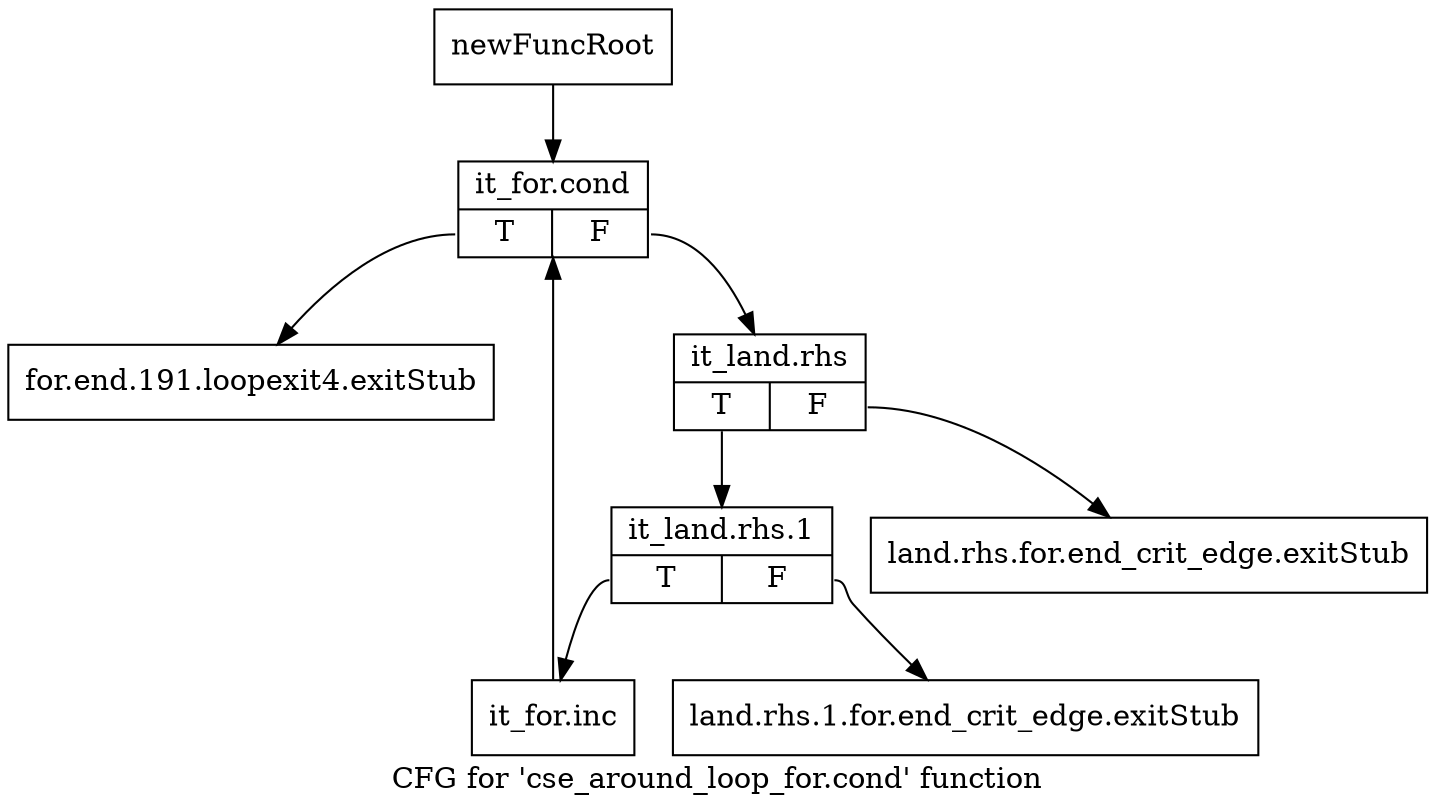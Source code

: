 digraph "CFG for 'cse_around_loop_for.cond' function" {
	label="CFG for 'cse_around_loop_for.cond' function";

	Node0xa8fc130 [shape=record,label="{newFuncRoot}"];
	Node0xa8fc130 -> Node0xa8fcb40;
	Node0xa8fc180 [shape=record,label="{for.end.191.loopexit4.exitStub}"];
	Node0xa8fc1d0 [shape=record,label="{land.rhs.for.end_crit_edge.exitStub}"];
	Node0xa8fcaf0 [shape=record,label="{land.rhs.1.for.end_crit_edge.exitStub}"];
	Node0xa8fcb40 [shape=record,label="{it_for.cond|{<s0>T|<s1>F}}"];
	Node0xa8fcb40:s0 -> Node0xa8fc180;
	Node0xa8fcb40:s1 -> Node0xa8fcb90;
	Node0xa8fcb90 [shape=record,label="{it_land.rhs|{<s0>T|<s1>F}}"];
	Node0xa8fcb90:s0 -> Node0xa8fcbe0;
	Node0xa8fcb90:s1 -> Node0xa8fc1d0;
	Node0xa8fcbe0 [shape=record,label="{it_land.rhs.1|{<s0>T|<s1>F}}"];
	Node0xa8fcbe0:s0 -> Node0xa8fcc30;
	Node0xa8fcbe0:s1 -> Node0xa8fcaf0;
	Node0xa8fcc30 [shape=record,label="{it_for.inc}"];
	Node0xa8fcc30 -> Node0xa8fcb40;
}
